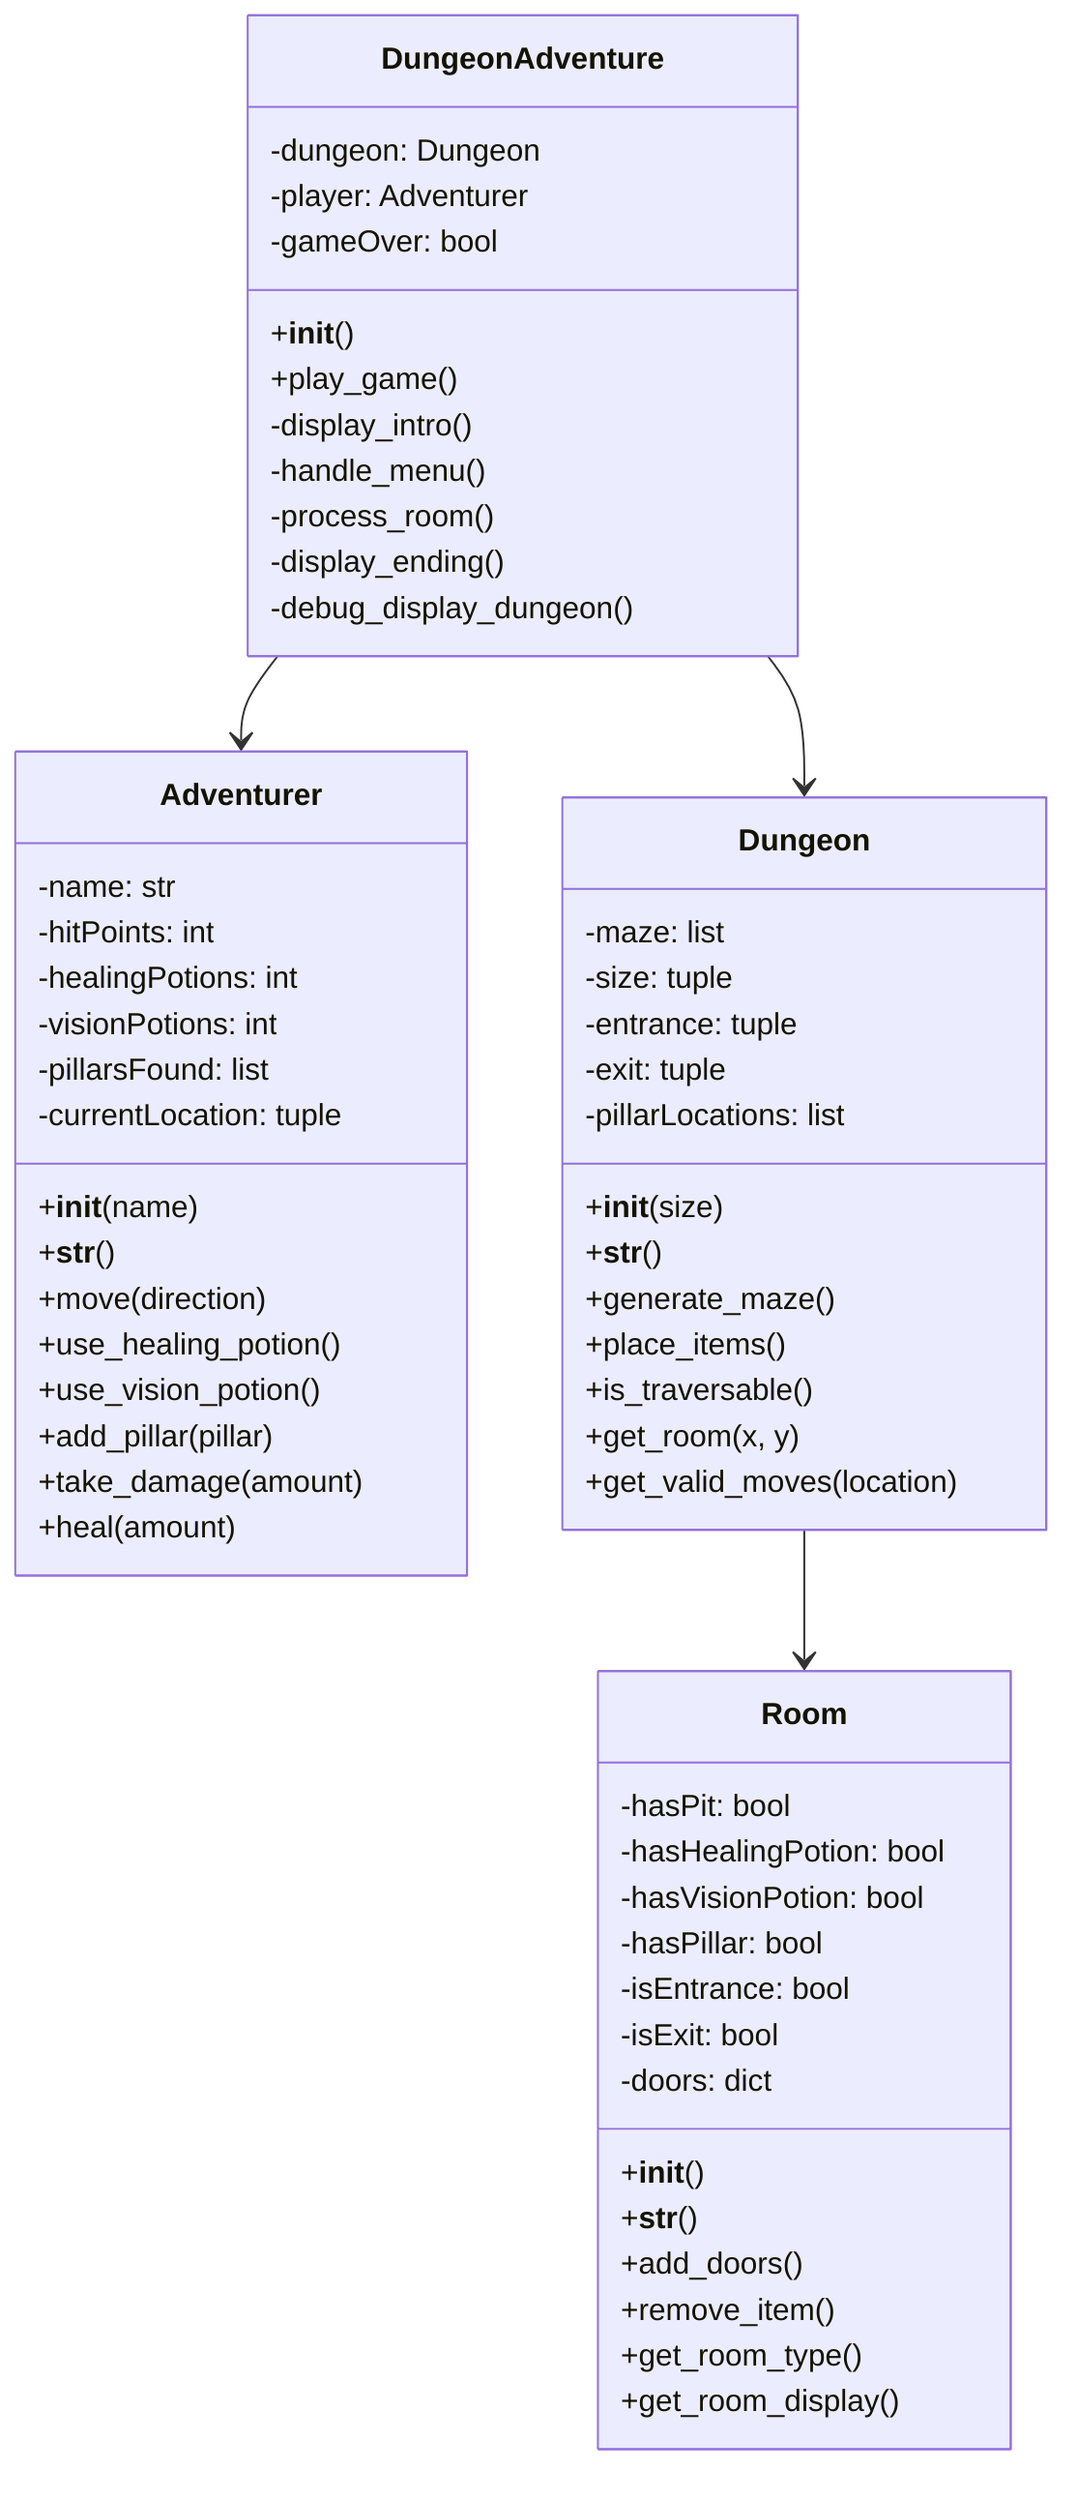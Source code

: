 classDiagram
    class Room {
        -hasPit: bool
        -hasHealingPotion: bool
        -hasVisionPotion: bool
        -hasPillar: bool
        -isEntrance: bool
        -isExit: bool
        -doors: dict
        +__init__()
        +__str__()
        +add_doors()
        +remove_item()
        +get_room_type()
        +get_room_display()
    }

    class Adventurer {
        -name: str
        -hitPoints: int
        -healingPotions: int
        -visionPotions: int
        -pillarsFound: list
        -currentLocation: tuple
        +__init__(name)
        +__str__()
        +move(direction)
        +use_healing_potion()
        +use_vision_potion()
        +add_pillar(pillar)
        +take_damage(amount)
        +heal(amount)
    }

    class Dungeon {
        -maze: list
        -size: tuple
        -entrance: tuple
        -exit: tuple
        -pillarLocations: list
        +__init__(size)
        +__str__()
        +generate_maze()
        +place_items()
        +is_traversable()
        +get_room(x, y)
        +get_valid_moves(location)
    }

    class DungeonAdventure {
        -dungeon: Dungeon
        -player: Adventurer
        -gameOver: bool
        +__init__()
        +play_game()
        -display_intro()
        -handle_menu()
        -process_room()
        -display_ending()
        -debug_display_dungeon()
    }

    DungeonAdventure --> Dungeon
    DungeonAdventure --> Adventurer
    Dungeon --> Room
